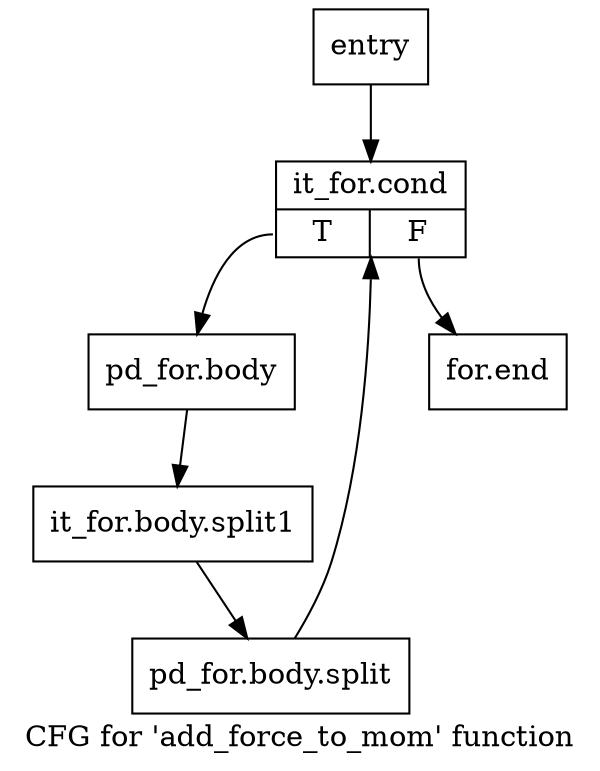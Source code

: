 digraph "CFG for 'add_force_to_mom' function" {
	label="CFG for 'add_force_to_mom' function";

	Node0x18386f0 [shape=record,label="{entry}"];
	Node0x18386f0 -> Node0x1838740;
	Node0x1838740 [shape=record,label="{it_for.cond|{<s0>T|<s1>F}}"];
	Node0x1838740:s0 -> Node0x1838790;
	Node0x1838740:s1 -> Node0x18387e0;
	Node0x1838790 [shape=record,label="{pd_for.body}"];
	Node0x1838790 -> Node0x1b9cad0;
	Node0x1b9cad0 [shape=record,label="{it_for.body.split1}"];
	Node0x1b9cad0 -> Node0x1b98980;
	Node0x1b98980 [shape=record,label="{pd_for.body.split}"];
	Node0x1b98980 -> Node0x1838740;
	Node0x18387e0 [shape=record,label="{for.end}"];
}
